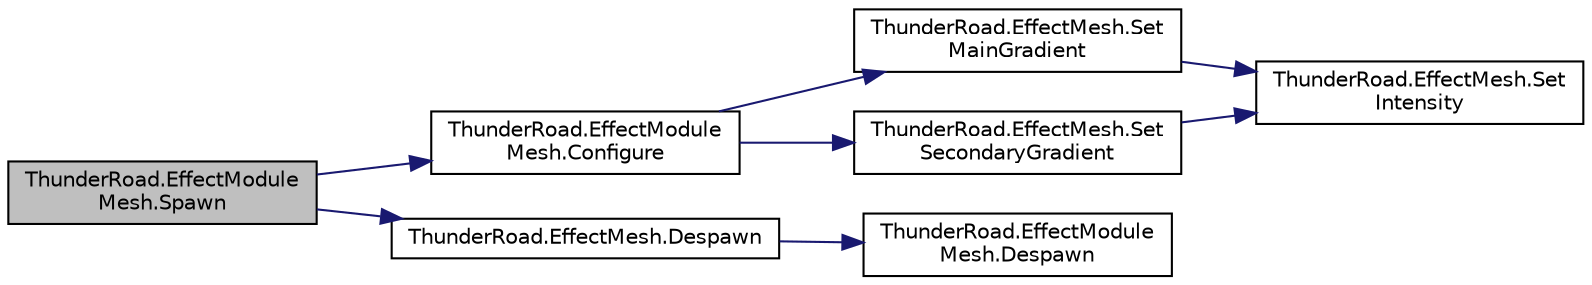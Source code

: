 digraph "ThunderRoad.EffectModuleMesh.Spawn"
{
 // LATEX_PDF_SIZE
  edge [fontname="Helvetica",fontsize="10",labelfontname="Helvetica",labelfontsize="10"];
  node [fontname="Helvetica",fontsize="10",shape=record];
  rankdir="LR";
  Node1 [label="ThunderRoad.EffectModule\lMesh.Spawn",height=0.2,width=0.4,color="black", fillcolor="grey75", style="filled", fontcolor="black",tooltip="Spawns the specified effect data."];
  Node1 -> Node2 [color="midnightblue",fontsize="10",style="solid",fontname="Helvetica"];
  Node2 [label="ThunderRoad.EffectModule\lMesh.Configure",height=0.2,width=0.4,color="black", fillcolor="white", style="filled",URL="$class_thunder_road_1_1_effect_module_mesh.html#ad6e2107f6588a6b1c33d69e032739a9d",tooltip="Configures the specified effect."];
  Node2 -> Node3 [color="midnightblue",fontsize="10",style="solid",fontname="Helvetica"];
  Node3 [label="ThunderRoad.EffectMesh.Set\lMainGradient",height=0.2,width=0.4,color="black", fillcolor="white", style="filled",URL="$class_thunder_road_1_1_effect_mesh.html#af1577346c94eca70dde1ebe2ddd5e8bc",tooltip="Sets the main gradient."];
  Node3 -> Node4 [color="midnightblue",fontsize="10",style="solid",fontname="Helvetica"];
  Node4 [label="ThunderRoad.EffectMesh.Set\lIntensity",height=0.2,width=0.4,color="black", fillcolor="white", style="filled",URL="$class_thunder_road_1_1_effect_mesh.html#a01d164a29595e0f77d2ddcc8ff529564",tooltip="Sets the intensity."];
  Node2 -> Node5 [color="midnightblue",fontsize="10",style="solid",fontname="Helvetica"];
  Node5 [label="ThunderRoad.EffectMesh.Set\lSecondaryGradient",height=0.2,width=0.4,color="black", fillcolor="white", style="filled",URL="$class_thunder_road_1_1_effect_mesh.html#a9040d07711bf9202cfba0793fd6232c8",tooltip="Sets the secondary gradient."];
  Node5 -> Node4 [color="midnightblue",fontsize="10",style="solid",fontname="Helvetica"];
  Node1 -> Node6 [color="midnightblue",fontsize="10",style="solid",fontname="Helvetica"];
  Node6 [label="ThunderRoad.EffectMesh.Despawn",height=0.2,width=0.4,color="black", fillcolor="white", style="filled",URL="$class_thunder_road_1_1_effect_mesh.html#ab7bb80f0f59b1ed3e14dfcd023f7a824",tooltip="Despawns this instance."];
  Node6 -> Node7 [color="midnightblue",fontsize="10",style="solid",fontname="Helvetica"];
  Node7 [label="ThunderRoad.EffectModule\lMesh.Despawn",height=0.2,width=0.4,color="black", fillcolor="white", style="filled",URL="$class_thunder_road_1_1_effect_module_mesh.html#ae6d5fc156094c76fc4eaa0364d20e76e",tooltip="Despawns the specified effect."];
}
